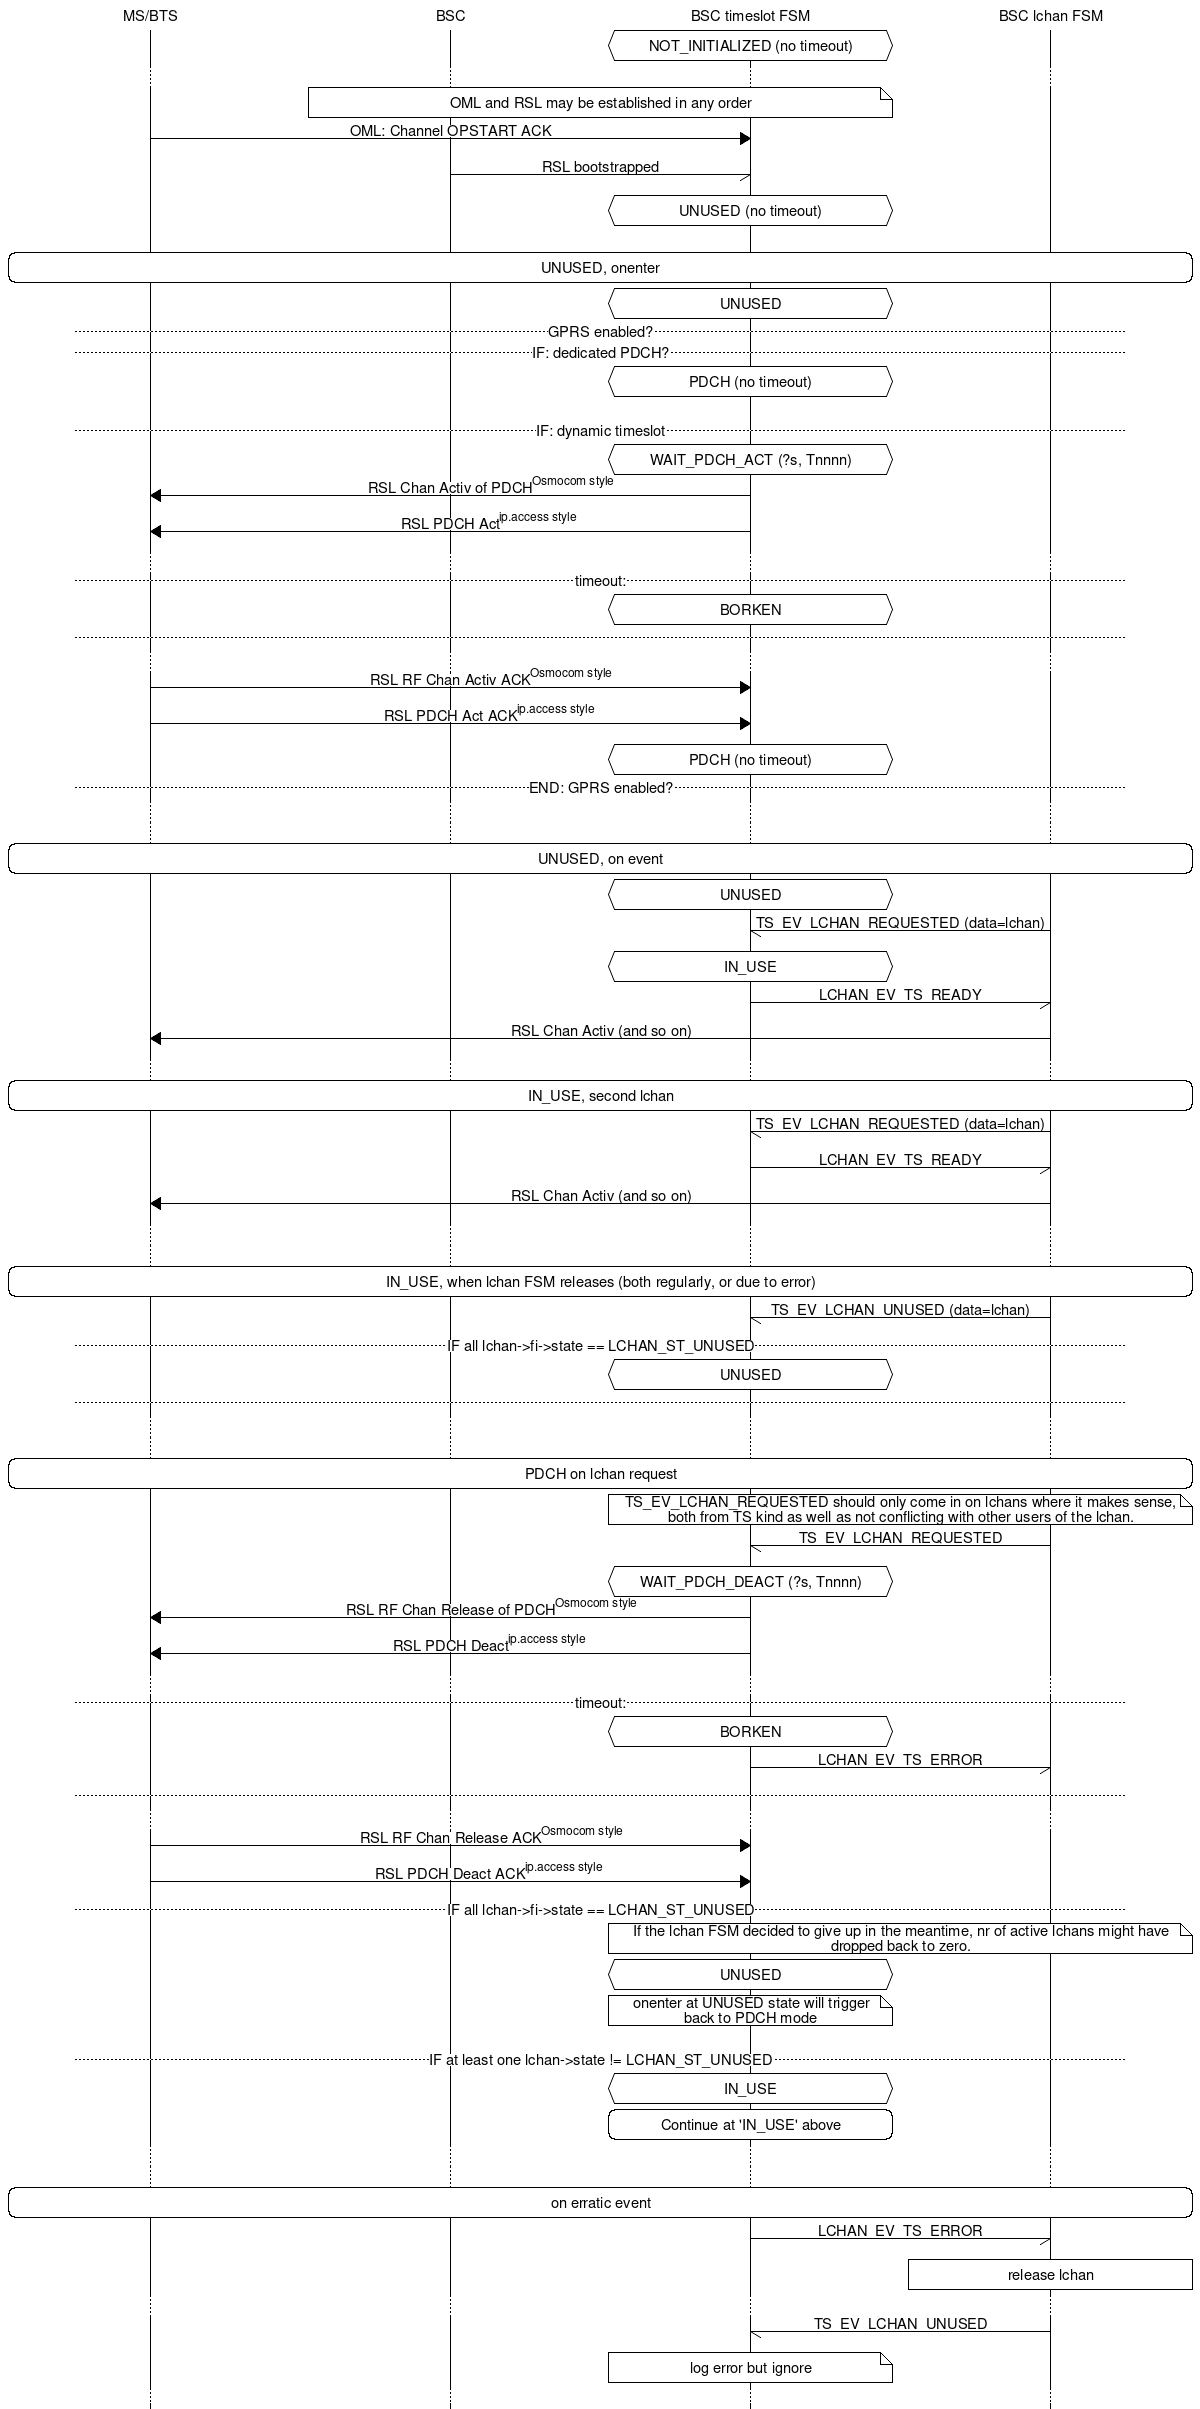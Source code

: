 msc {
	hscale=2;
	bts [label="MS/BTS"], bsc[label="BSC"], bsc_ts[label="BSC timeslot FSM"], bsc_lchan[label="BSC lchan FSM"];

	bsc_ts abox bsc_ts [label="NOT_INITIALIZED (no timeout)"];

	...;
	bsc note bsc_ts [label="OML and RSL may be established in any order"];
	bts => bsc_ts [label="OML: Channel OPSTART ACK"];
	bsc -> bsc_ts [label="RSL bootstrapped"];
	bsc_ts abox bsc_ts [label="UNUSED (no timeout)"];

	|||;
	bts rbox bsc_lchan [label="UNUSED, onenter"];
	bsc_ts abox bsc_ts [label="UNUSED"];
	--- [label="GPRS enabled?"];
	--- [label="IF: dedicated PDCH?"];
	bsc_ts abox bsc_ts [label="PDCH (no timeout)"];

	|||;
	--- [label="IF: dynamic timeslot"];
	bsc_ts abox bsc_ts [label="WAIT_PDCH_ACT (?s, Tnnnn)"];
	bts <= bsc_ts [label="RSL Chan Activ of PDCH",ID="Osmocom style"];
	bts <= bsc_ts [label="RSL PDCH Act",ID="ip.access style"];
	...;
	--- [label="timeout:"];
	bsc_ts abox bsc_ts [label="BORKEN"];
	---;
	...;
	bts => bsc_ts [label="RSL RF Chan Activ ACK",ID="Osmocom style"];
	bts => bsc_ts [label="RSL PDCH Act ACK",ID="ip.access style"];
	bsc_ts abox bsc_ts [label="PDCH (no timeout)"];

	--- [label="END: GPRS enabled?"];
	...;
	...;

	bts rbox bsc_lchan [label="UNUSED, on event"];
	bsc_ts abox bsc_ts [label="UNUSED"];
	bsc_ts <- bsc_lchan [label="TS_EV_LCHAN_REQUESTED (data=lchan)"];
	bsc_ts abox bsc_ts [label="IN_USE"];
	bsc_ts -> bsc_lchan [label="LCHAN_EV_TS_READY"];
	bts <= bsc_lchan [label="RSL Chan Activ (and so on)"];
	...;
	bts rbox bsc_lchan [label="IN_USE, second lchan"];
	bsc_ts <- bsc_lchan [label="TS_EV_LCHAN_REQUESTED (data=lchan)"];
	bsc_ts -> bsc_lchan [label="LCHAN_EV_TS_READY"];
	bts <= bsc_lchan [label="RSL Chan Activ (and so on)"];
	...;
	...;
	bts rbox bsc_lchan [label="IN_USE, when lchan FSM releases (both regularly, or due to error)"];
	bsc_ts <- bsc_lchan [label="TS_EV_LCHAN_UNUSED (data=lchan)"];
	--- [label="IF all lchan->fi->state == LCHAN_ST_UNUSED"];
	bsc_ts abox bsc_ts [label="UNUSED"];
	---;
	...;
	...;


	bts rbox bsc_lchan [label="PDCH on lchan request"];
	bsc_ts note bsc_lchan [label="TS_EV_LCHAN_REQUESTED should only come in on
		lchans where it makes sense, both from TS kind as well as not
		conflicting with other users of the lchan."];

	bsc_ts <- bsc_lchan [label="TS_EV_LCHAN_REQUESTED"];
	bsc_ts abox bsc_ts [label="WAIT_PDCH_DEACT (?s, Tnnnn)"];
	bts <= bsc_ts [label="RSL RF Chan Release of PDCH",ID="Osmocom style"];
	bts <= bsc_ts [label="RSL PDCH Deact",ID="ip.access style"];
	...;
	--- [label="timeout:"];
	bsc_ts abox bsc_ts [label="BORKEN"];
	bsc_ts -> bsc_lchan [label="LCHAN_EV_TS_ERROR"];
	---;
	...;
	bts => bsc_ts [label="RSL RF Chan Release ACK",ID="Osmocom style"];
	bts => bsc_ts [label="RSL PDCH Deact ACK",ID="ip.access style"];
	--- [label="IF all lchan->fi->state == LCHAN_ST_UNUSED"];
	bsc_ts note bsc_lchan [label="If the lchan FSM decided to give up in the
		meantime, nr of active lchans might have dropped back to zero."];
	bsc_ts abox bsc_ts [label="UNUSED"];
	bsc_ts note bsc_ts [label="onenter at UNUSED state will trigger back to
		PDCH mode"];
	|||;
	--- [label="IF at least one lchan->state != LCHAN_ST_UNUSED"];
	bsc_ts abox bsc_ts [label="IN_USE"];
	bsc_ts rbox bsc_ts [label="Continue at 'IN_USE' above"];
	...;
	...;

	bts rbox bsc_lchan [label="on erratic event"];
	bsc_ts -> bsc_lchan [label="LCHAN_EV_TS_ERROR"];
	bsc_lchan box bsc_lchan [label="release lchan"];
	...;
	bsc_ts <- bsc_lchan [label="TS_EV_LCHAN_UNUSED"];
	bsc_ts note bsc_ts [label="log error but ignore"];
	...;

}
